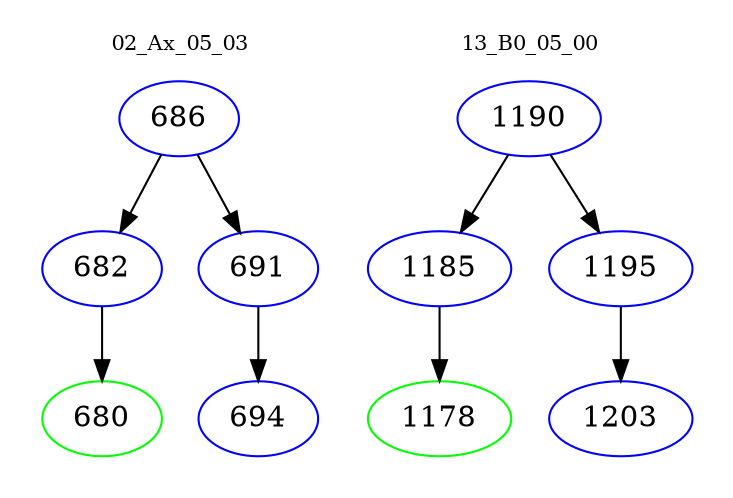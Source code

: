 digraph{
subgraph cluster_0 {
color = white
label = "02_Ax_05_03";
fontsize=10;
T0_686 [label="686", color="blue"]
T0_686 -> T0_682 [color="black"]
T0_682 [label="682", color="blue"]
T0_682 -> T0_680 [color="black"]
T0_680 [label="680", color="green"]
T0_686 -> T0_691 [color="black"]
T0_691 [label="691", color="blue"]
T0_691 -> T0_694 [color="black"]
T0_694 [label="694", color="blue"]
}
subgraph cluster_1 {
color = white
label = "13_B0_05_00";
fontsize=10;
T1_1190 [label="1190", color="blue"]
T1_1190 -> T1_1185 [color="black"]
T1_1185 [label="1185", color="blue"]
T1_1185 -> T1_1178 [color="black"]
T1_1178 [label="1178", color="green"]
T1_1190 -> T1_1195 [color="black"]
T1_1195 [label="1195", color="blue"]
T1_1195 -> T1_1203 [color="black"]
T1_1203 [label="1203", color="blue"]
}
}
